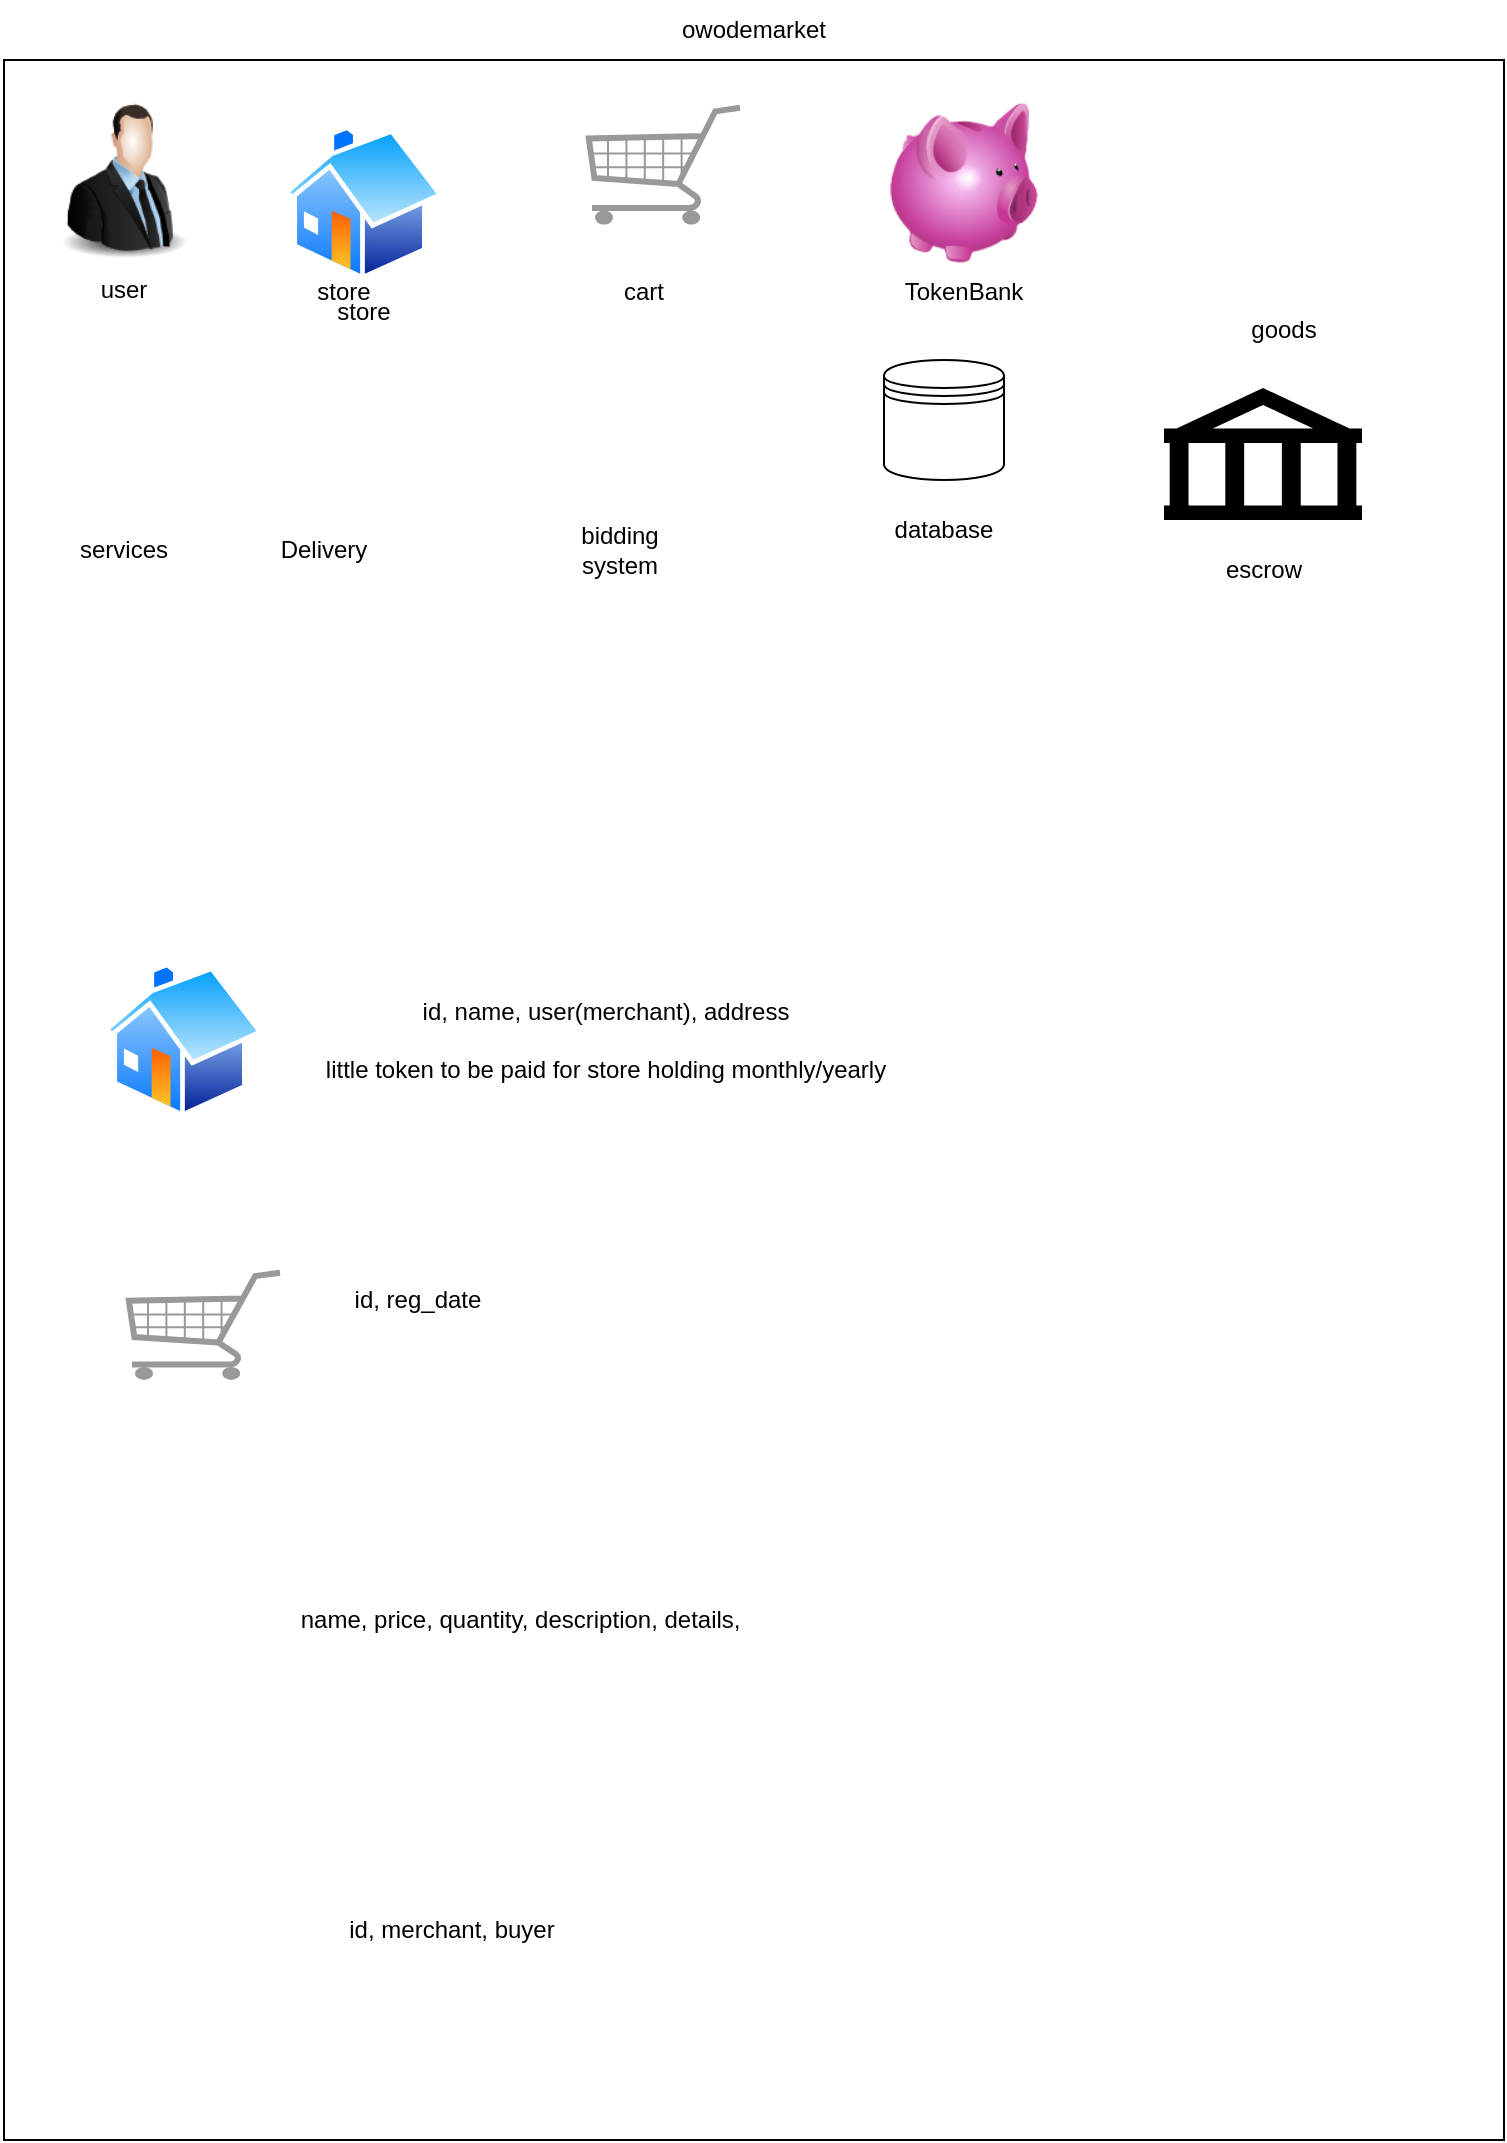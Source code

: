 <mxfile version="16.6.4" type="github">
  <diagram id="WnpxDVOLBQDGwqwJwSbG" name="Page-1">
    <mxGraphModel dx="782" dy="436" grid="1" gridSize="10" guides="1" tooltips="1" connect="1" arrows="1" fold="1" page="1" pageScale="1" pageWidth="850" pageHeight="1100" math="0" shadow="0">
      <root>
        <mxCell id="0" />
        <mxCell id="1" parent="0" />
        <mxCell id="2PohPZuQRyjSFgSPS488-1" value="" style="rounded=0;whiteSpace=wrap;html=1;" parent="1" vertex="1">
          <mxGeometry x="20" y="60" width="750" height="1040" as="geometry" />
        </mxCell>
        <mxCell id="2PohPZuQRyjSFgSPS488-2" value="owodemarket" style="text;html=1;strokeColor=none;fillColor=none;align=center;verticalAlign=middle;whiteSpace=wrap;rounded=0;" parent="1" vertex="1">
          <mxGeometry x="365" y="30" width="60" height="30" as="geometry" />
        </mxCell>
        <mxCell id="2PohPZuQRyjSFgSPS488-3" value="" style="image;html=1;image=img/lib/clip_art/people/Suit_Man_128x128.png" parent="1" vertex="1">
          <mxGeometry x="40" y="80" width="80" height="80" as="geometry" />
        </mxCell>
        <mxCell id="2PohPZuQRyjSFgSPS488-5" value="" style="aspect=fixed;perimeter=ellipsePerimeter;html=1;align=center;shadow=0;dashed=0;spacingTop=3;image;image=img/lib/active_directory/home.svg;" parent="1" vertex="1">
          <mxGeometry x="160" y="92.4" width="80" height="77.6" as="geometry" />
        </mxCell>
        <mxCell id="2PohPZuQRyjSFgSPS488-7" value="" style="verticalLabelPosition=bottom;shadow=0;dashed=0;align=center;html=1;verticalAlign=top;strokeWidth=1;shape=mxgraph.mockup.misc.shoppingCart;strokeColor=#999999;" parent="1" vertex="1">
          <mxGeometry x="310" y="82.4" width="80" height="60" as="geometry" />
        </mxCell>
        <mxCell id="2PohPZuQRyjSFgSPS488-9" value="" style="image;html=1;image=img/lib/clip_art/finance/Piggy_Bank_128x128.png" parent="1" vertex="1">
          <mxGeometry x="460" y="81.2" width="80" height="80" as="geometry" />
        </mxCell>
        <mxCell id="2PohPZuQRyjSFgSPS488-10" value="" style="shape=image;html=1;verticalAlign=top;verticalLabelPosition=bottom;labelBackgroundColor=#ffffff;imageAspect=0;aspect=fixed;image=https://cdn4.iconfinder.com/data/icons/ios-web-user-interface-multi-circle-flat-vol-3/512/Bag_cart_goods_items_shopping-128.png" parent="1" vertex="1">
          <mxGeometry x="600" y="70" width="100" height="100" as="geometry" />
        </mxCell>
        <mxCell id="2PohPZuQRyjSFgSPS488-11" value="" style="shape=image;html=1;verticalAlign=top;verticalLabelPosition=bottom;labelBackgroundColor=#ffffff;imageAspect=0;aspect=fixed;image=https://cdn4.iconfinder.com/data/icons/for-your-interface-free-samples/128/Label-128.png" parent="1" vertex="1">
          <mxGeometry x="35" y="210" width="90" height="90" as="geometry" />
        </mxCell>
        <mxCell id="2PohPZuQRyjSFgSPS488-12" value="user" style="text;html=1;strokeColor=none;fillColor=none;align=center;verticalAlign=middle;whiteSpace=wrap;rounded=0;" parent="1" vertex="1">
          <mxGeometry x="50" y="160" width="60" height="30" as="geometry" />
        </mxCell>
        <mxCell id="2PohPZuQRyjSFgSPS488-13" value="store" style="text;html=1;strokeColor=none;fillColor=none;align=center;verticalAlign=middle;whiteSpace=wrap;rounded=0;" parent="1" vertex="1">
          <mxGeometry x="160" y="161" width="60" height="30" as="geometry" />
        </mxCell>
        <mxCell id="2PohPZuQRyjSFgSPS488-14" value="cart" style="text;html=1;strokeColor=none;fillColor=none;align=center;verticalAlign=middle;whiteSpace=wrap;rounded=0;" parent="1" vertex="1">
          <mxGeometry x="310" y="161" width="60" height="30" as="geometry" />
        </mxCell>
        <mxCell id="2PohPZuQRyjSFgSPS488-15" value="TokenBank" style="text;html=1;strokeColor=none;fillColor=none;align=center;verticalAlign=middle;whiteSpace=wrap;rounded=0;" parent="1" vertex="1">
          <mxGeometry x="470" y="161.2" width="60" height="30" as="geometry" />
        </mxCell>
        <mxCell id="2PohPZuQRyjSFgSPS488-16" value="goods" style="text;html=1;strokeColor=none;fillColor=none;align=center;verticalAlign=middle;whiteSpace=wrap;rounded=0;" parent="1" vertex="1">
          <mxGeometry x="630" y="180" width="60" height="30" as="geometry" />
        </mxCell>
        <mxCell id="2PohPZuQRyjSFgSPS488-17" value="services" style="text;html=1;strokeColor=none;fillColor=none;align=center;verticalAlign=middle;whiteSpace=wrap;rounded=0;" parent="1" vertex="1">
          <mxGeometry x="50" y="290" width="60" height="30" as="geometry" />
        </mxCell>
        <mxCell id="2PohPZuQRyjSFgSPS488-18" value="" style="shape=image;html=1;verticalAlign=top;verticalLabelPosition=bottom;labelBackgroundColor=#ffffff;imageAspect=0;aspect=fixed;image=https://cdn0.iconfinder.com/data/icons/business-660/512/414_van.transport_delivery_shipping-128.png" parent="1" vertex="1">
          <mxGeometry x="150" y="210" width="90" height="90" as="geometry" />
        </mxCell>
        <mxCell id="2PohPZuQRyjSFgSPS488-20" value="Delivery" style="text;html=1;strokeColor=none;fillColor=none;align=center;verticalAlign=middle;whiteSpace=wrap;rounded=0;" parent="1" vertex="1">
          <mxGeometry x="150" y="290" width="60" height="30" as="geometry" />
        </mxCell>
        <mxCell id="1N-22-dwYrfEPRShbCRW-3" value="" style="shape=image;html=1;verticalAlign=top;verticalLabelPosition=bottom;labelBackgroundColor=#ffffff;imageAspect=0;aspect=fixed;image=https://cdn2.iconfinder.com/data/icons/shopping-elements-6/64/24-Auction_-128.png" parent="1" vertex="1">
          <mxGeometry x="276" y="192" width="104" height="104" as="geometry" />
        </mxCell>
        <mxCell id="1N-22-dwYrfEPRShbCRW-4" value="bidding system" style="text;html=1;strokeColor=none;fillColor=none;align=center;verticalAlign=middle;whiteSpace=wrap;rounded=0;" parent="1" vertex="1">
          <mxGeometry x="298" y="290" width="60" height="30" as="geometry" />
        </mxCell>
        <mxCell id="1N-22-dwYrfEPRShbCRW-5" value="" style="aspect=fixed;perimeter=ellipsePerimeter;html=1;align=center;shadow=0;dashed=0;spacingTop=3;image;image=img/lib/active_directory/home.svg;" parent="1" vertex="1">
          <mxGeometry x="70" y="511" width="80" height="77.6" as="geometry" />
        </mxCell>
        <mxCell id="1N-22-dwYrfEPRShbCRW-6" value="id, name, user(merchant), address&lt;br&gt;&lt;br&gt;little token to be paid for store holding monthly/yearly" style="text;html=1;strokeColor=none;fillColor=none;align=center;verticalAlign=middle;whiteSpace=wrap;rounded=0;" parent="1" vertex="1">
          <mxGeometry x="70" y="534.8" width="502" height="30" as="geometry" />
        </mxCell>
        <mxCell id="1N-22-dwYrfEPRShbCRW-7" value="" style="verticalLabelPosition=bottom;shadow=0;dashed=0;align=center;html=1;verticalAlign=top;strokeWidth=1;shape=mxgraph.mockup.misc.shoppingCart;strokeColor=#999999;" parent="1" vertex="1">
          <mxGeometry x="80" y="665" width="80" height="55" as="geometry" />
        </mxCell>
        <mxCell id="1N-22-dwYrfEPRShbCRW-8" value="id, reg_date" style="text;html=1;strokeColor=none;fillColor=none;align=center;verticalAlign=middle;whiteSpace=wrap;rounded=0;" parent="1" vertex="1">
          <mxGeometry x="35" y="665" width="384" height="30" as="geometry" />
        </mxCell>
        <mxCell id="1N-22-dwYrfEPRShbCRW-9" value="" style="shape=datastore;whiteSpace=wrap;html=1;" parent="1" vertex="1">
          <mxGeometry x="460" y="210" width="60" height="60" as="geometry" />
        </mxCell>
        <mxCell id="1N-22-dwYrfEPRShbCRW-10" value="database" style="text;html=1;strokeColor=none;fillColor=none;align=center;verticalAlign=middle;whiteSpace=wrap;rounded=0;" parent="1" vertex="1">
          <mxGeometry x="460" y="280" width="60" height="30" as="geometry" />
        </mxCell>
        <mxCell id="1N-22-dwYrfEPRShbCRW-11" value="" style="shape=mxgraph.signs.travel.bank;html=1;pointerEvents=1;fillColor=#000000;strokeColor=none;verticalLabelPosition=bottom;verticalAlign=top;align=center;" parent="1" vertex="1">
          <mxGeometry x="600" y="224" width="99" height="66" as="geometry" />
        </mxCell>
        <mxCell id="1N-22-dwYrfEPRShbCRW-12" value="escrow" style="text;html=1;strokeColor=none;fillColor=none;align=center;verticalAlign=middle;whiteSpace=wrap;rounded=0;" parent="1" vertex="1">
          <mxGeometry x="620" y="300" width="60" height="30" as="geometry" />
        </mxCell>
        <mxCell id="1N-22-dwYrfEPRShbCRW-13" value="" style="shape=image;html=1;verticalAlign=top;verticalLabelPosition=bottom;labelBackgroundColor=#ffffff;imageAspect=0;aspect=fixed;image=https://cdn4.iconfinder.com/data/icons/ios-web-user-interface-multi-circle-flat-vol-3/512/Bag_cart_goods_items_shopping-128.png" parent="1" vertex="1">
          <mxGeometry x="60" y="790" width="100" height="100" as="geometry" />
        </mxCell>
        <mxCell id="1N-22-dwYrfEPRShbCRW-14" value="name, price, quantity, description, details,&amp;nbsp;" style="text;html=1;strokeColor=none;fillColor=none;align=center;verticalAlign=middle;whiteSpace=wrap;rounded=0;" parent="1" vertex="1">
          <mxGeometry x="35" y="825" width="490" height="30" as="geometry" />
        </mxCell>
        <mxCell id="1N-22-dwYrfEPRShbCRW-15" value="" style="shape=image;html=1;verticalAlign=top;verticalLabelPosition=bottom;labelBackgroundColor=#ffffff;imageAspect=0;aspect=fixed;image=https://cdn0.iconfinder.com/data/icons/business-660/512/414_van.transport_delivery_shipping-128.png" parent="1" vertex="1">
          <mxGeometry x="65" y="950" width="90" height="90" as="geometry" />
        </mxCell>
        <mxCell id="1N-22-dwYrfEPRShbCRW-16" value="id, merchant, buyer" style="text;html=1;strokeColor=none;fillColor=none;align=center;verticalAlign=middle;whiteSpace=wrap;rounded=0;" parent="1" vertex="1">
          <mxGeometry x="18" y="980" width="452" height="30" as="geometry" />
        </mxCell>
        <mxCell id="Qc6eCiAYSctTFU1puKoS-1" value="store" style="text;html=1;strokeColor=none;fillColor=none;align=center;verticalAlign=middle;whiteSpace=wrap;rounded=0;" vertex="1" parent="1">
          <mxGeometry x="170" y="171" width="60" height="30" as="geometry" />
        </mxCell>
      </root>
    </mxGraphModel>
  </diagram>
</mxfile>
